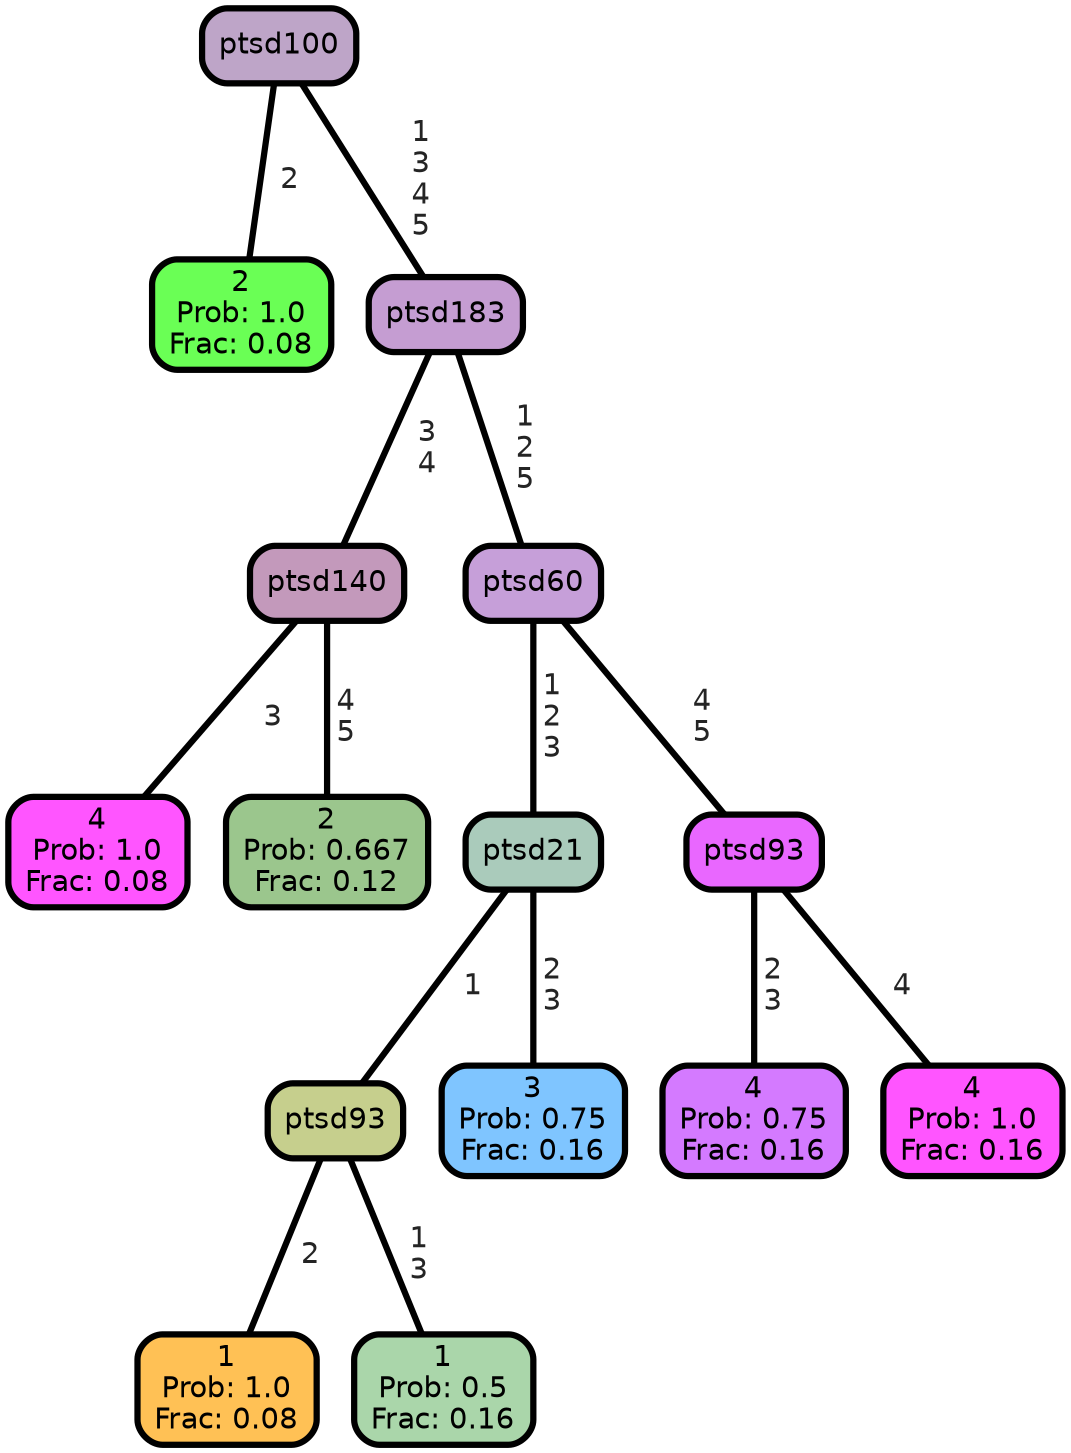 graph Tree {
node [shape=box, style="filled, rounded",color="black",penwidth="3",fontcolor="black",                 fontname=helvetica] ;
graph [ranksep="0 equally", splines=straight,                 bgcolor=transparent, dpi=200] ;
edge [fontname=helvetica, fontweight=bold,fontcolor=grey14,color=black] ;
0 [label="2
Prob: 1.0
Frac: 0.08", fillcolor="#6aff55"] ;
1 [label="ptsd100", fillcolor="#bea5c8"] ;
2 [label="4
Prob: 1.0
Frac: 0.08", fillcolor="#ff55ff"] ;
3 [label="ptsd140", fillcolor="#c399bb"] ;
4 [label="2
Prob: 0.667
Frac: 0.12", fillcolor="#9bc68d"] ;
5 [label="ptsd183", fillcolor="#c59dd2"] ;
6 [label="1
Prob: 1.0
Frac: 0.08", fillcolor="#ffc155"] ;
7 [label="ptsd93", fillcolor="#c6cf8d"] ;
8 [label="1
Prob: 0.5
Frac: 0.16", fillcolor="#aad6aa"] ;
9 [label="ptsd21", fillcolor="#aacbbb"] ;
10 [label="3
Prob: 0.75
Frac: 0.16", fillcolor="#7fc5ff"] ;
11 [label="ptsd60", fillcolor="#c69fd9"] ;
12 [label="4
Prob: 0.75
Frac: 0.16", fillcolor="#d47aff"] ;
13 [label="ptsd93", fillcolor="#e967ff"] ;
14 [label="4
Prob: 1.0
Frac: 0.16", fillcolor="#ff55ff"] ;
1 -- 0 [label=" 2",penwidth=3] ;
1 -- 5 [label=" 1\n 3\n 4\n 5",penwidth=3] ;
3 -- 2 [label=" 3",penwidth=3] ;
3 -- 4 [label=" 4\n 5",penwidth=3] ;
5 -- 3 [label=" 3\n 4",penwidth=3] ;
5 -- 11 [label=" 1\n 2\n 5",penwidth=3] ;
7 -- 6 [label=" 2",penwidth=3] ;
7 -- 8 [label=" 1\n 3",penwidth=3] ;
9 -- 7 [label=" 1",penwidth=3] ;
9 -- 10 [label=" 2\n 3",penwidth=3] ;
11 -- 9 [label=" 1\n 2\n 3",penwidth=3] ;
11 -- 13 [label=" 4\n 5",penwidth=3] ;
13 -- 12 [label=" 2\n 3",penwidth=3] ;
13 -- 14 [label=" 4",penwidth=3] ;
{rank = same;}}